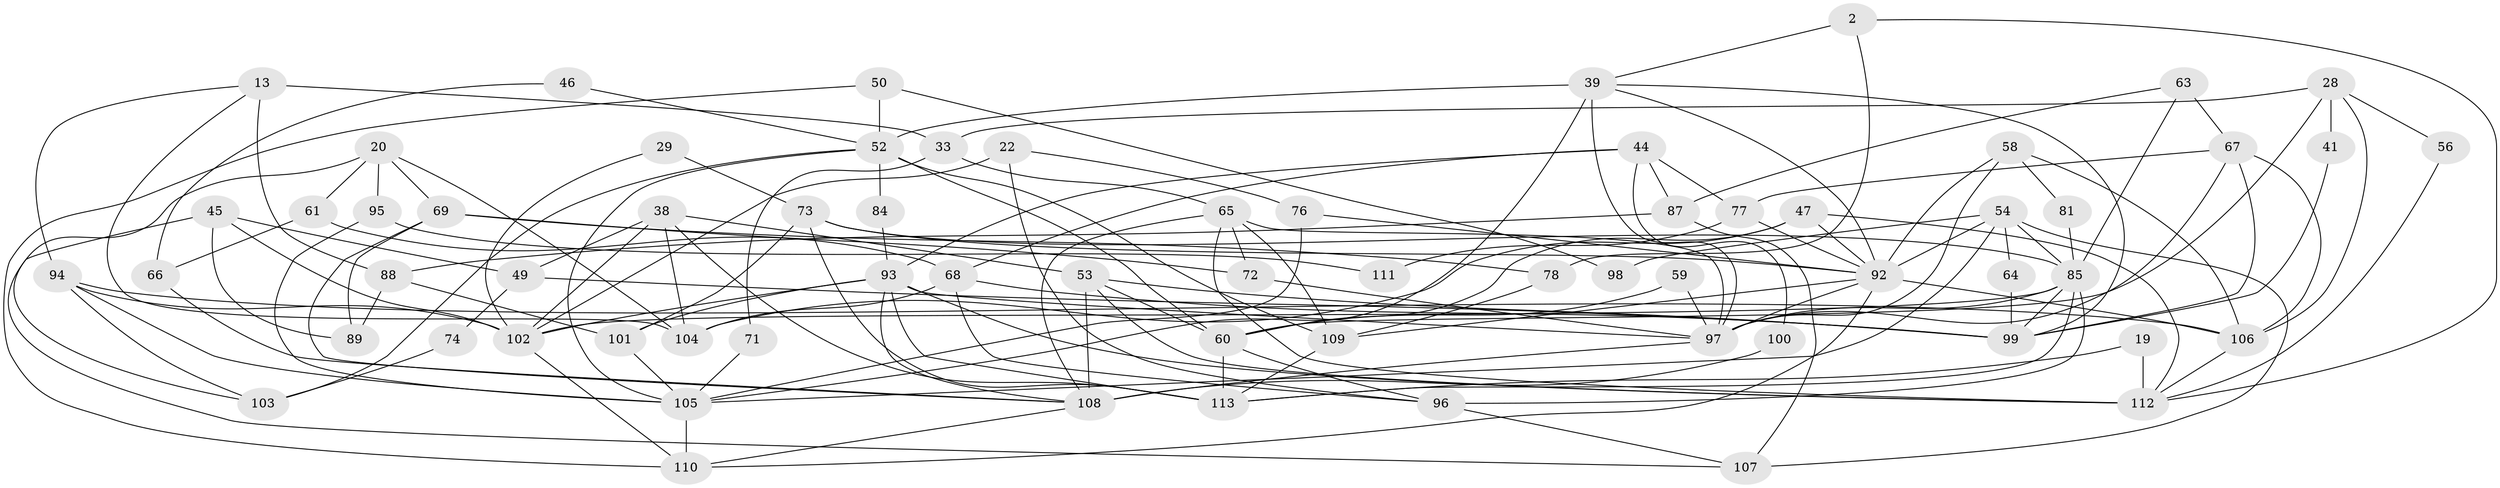 // original degree distribution, {3: 0.20353982300884957, 5: 0.20353982300884957, 2: 0.17699115044247787, 7: 0.017699115044247787, 4: 0.24778761061946902, 6: 0.1504424778761062}
// Generated by graph-tools (version 1.1) at 2025/54/03/04/25 21:54:19]
// undirected, 67 vertices, 152 edges
graph export_dot {
graph [start="1"]
  node [color=gray90,style=filled];
  2;
  13;
  19;
  20 [super="+1"];
  22;
  28 [super="+27"];
  29;
  33;
  38;
  39;
  41;
  44;
  45;
  46;
  47;
  49;
  50;
  52 [super="+51"];
  53 [super="+9+17"];
  54 [super="+6"];
  56;
  58;
  59;
  60 [super="+31"];
  61;
  63;
  64;
  65 [super="+48"];
  66;
  67;
  68;
  69 [super="+14"];
  71;
  72 [super="+24"];
  73 [super="+37"];
  74;
  76 [super="+16"];
  77;
  78;
  81;
  84;
  85 [super="+18+36"];
  87;
  88 [super="+79"];
  89;
  92 [super="+30+75"];
  93 [super="+55"];
  94 [super="+62"];
  95;
  96;
  97 [super="+42+40"];
  98;
  99 [super="+70"];
  100 [super="+86"];
  101;
  102 [super="+10"];
  103;
  104;
  105 [super="+83"];
  106 [super="+7"];
  107 [super="+25"];
  108 [super="+11+21"];
  109 [super="+80"];
  110 [super="+57"];
  111 [super="+91"];
  112 [super="+90+43"];
  113 [super="+4"];
  2 -- 39;
  2 -- 78;
  2 -- 112;
  13 -- 94;
  13 -- 104;
  13 -- 33;
  13 -- 88 [weight=2];
  19 -- 113;
  19 -- 112;
  20 -- 104;
  20 -- 61;
  20 -- 69;
  20 -- 95;
  20 -- 103;
  22 -- 102 [weight=2];
  22 -- 76;
  22 -- 96;
  28 -- 33;
  28 -- 41;
  28 -- 56;
  28 -- 106;
  28 -- 60;
  29 -- 102;
  29 -- 73;
  33 -- 65;
  33 -- 71;
  38 -- 53;
  38 -- 49;
  38 -- 104;
  38 -- 102;
  38 -- 113;
  39 -- 105;
  39 -- 52 [weight=2];
  39 -- 99;
  39 -- 97;
  39 -- 92;
  41 -- 99;
  44 -- 68;
  44 -- 77;
  44 -- 87;
  44 -- 100;
  44 -- 93;
  45 -- 107;
  45 -- 49;
  45 -- 89;
  45 -- 102;
  46 -- 66;
  46 -- 52;
  47 -- 104;
  47 -- 112;
  47 -- 60;
  47 -- 92;
  49 -- 74;
  49 -- 99;
  50 -- 52;
  50 -- 98;
  50 -- 110;
  52 -- 60;
  52 -- 84;
  52 -- 103;
  52 -- 109;
  52 -- 105;
  53 -- 108;
  53 -- 112 [weight=2];
  53 -- 99 [weight=2];
  53 -- 60;
  54 -- 92;
  54 -- 107 [weight=2];
  54 -- 64;
  54 -- 98;
  54 -- 85 [weight=2];
  54 -- 105 [weight=2];
  56 -- 112;
  58 -- 92;
  58 -- 81;
  58 -- 106;
  58 -- 97;
  59 -- 60;
  59 -- 97;
  60 -- 96;
  60 -- 113;
  61 -- 68;
  61 -- 66;
  63 -- 67;
  63 -- 87;
  63 -- 85;
  64 -- 99;
  65 -- 97;
  65 -- 72 [weight=2];
  65 -- 112 [weight=2];
  65 -- 108;
  65 -- 109;
  66 -- 108;
  67 -- 99;
  67 -- 77;
  67 -- 97;
  67 -- 106;
  68 -- 96;
  68 -- 104;
  68 -- 99;
  69 -- 89;
  69 -- 78 [weight=2];
  69 -- 72;
  69 -- 108;
  71 -- 105;
  72 -- 97;
  73 -- 113;
  73 -- 101 [weight=2];
  73 -- 85;
  73 -- 92;
  74 -- 103;
  76 -- 105;
  76 -- 92;
  77 -- 111;
  77 -- 92;
  78 -- 109;
  81 -- 85;
  84 -- 93;
  85 -- 96;
  85 -- 102;
  85 -- 113;
  85 -- 99 [weight=2];
  85 -- 97 [weight=2];
  87 -- 88;
  87 -- 107;
  88 -- 89;
  88 -- 101;
  92 -- 110 [weight=2];
  92 -- 97;
  92 -- 106;
  92 -- 109 [weight=2];
  93 -- 113 [weight=2];
  93 -- 97;
  93 -- 101;
  93 -- 108;
  93 -- 112;
  93 -- 102;
  94 -- 103;
  94 -- 105 [weight=2];
  94 -- 106 [weight=2];
  94 -- 102;
  95 -- 111 [weight=2];
  95 -- 105;
  96 -- 107 [weight=2];
  97 -- 108 [weight=2];
  100 -- 108 [weight=2];
  101 -- 105;
  102 -- 110 [weight=2];
  105 -- 110 [weight=2];
  106 -- 112 [weight=2];
  108 -- 110;
  109 -- 113 [weight=2];
}
